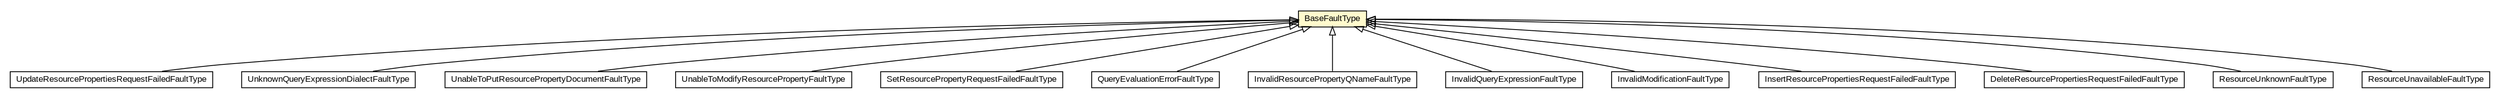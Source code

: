#!/usr/local/bin/dot
#
# Class diagram 
# Generated by UMLGraph version R5_6-24-gf6e263 (http://www.umlgraph.org/)
#

digraph G {
	edge [fontname="arial",fontsize=10,labelfontname="arial",labelfontsize=10];
	node [fontname="arial",fontsize=10,shape=plaintext];
	nodesep=0.25;
	ranksep=0.5;
	// org.oasis_open.docs.wsrf.bf_2.BaseFaultType
	c44194 [label=<<table title="org.oasis_open.docs.wsrf.bf_2.BaseFaultType" border="0" cellborder="1" cellspacing="0" cellpadding="2" port="p" bgcolor="lemonChiffon" href="./BaseFaultType.html">
		<tr><td><table border="0" cellspacing="0" cellpadding="1">
<tr><td align="center" balign="center"> BaseFaultType </td></tr>
		</table></td></tr>
		</table>>, URL="./BaseFaultType.html", fontname="arial", fontcolor="black", fontsize=10.0];
	// org.oasis_open.docs.wsrf.rp_2.UpdateResourcePropertiesRequestFailedFaultType
	c44200 [label=<<table title="org.oasis_open.docs.wsrf.rp_2.UpdateResourcePropertiesRequestFailedFaultType" border="0" cellborder="1" cellspacing="0" cellpadding="2" port="p" href="../rp_2/UpdateResourcePropertiesRequestFailedFaultType.html">
		<tr><td><table border="0" cellspacing="0" cellpadding="1">
<tr><td align="center" balign="center"> UpdateResourcePropertiesRequestFailedFaultType </td></tr>
		</table></td></tr>
		</table>>, URL="../rp_2/UpdateResourcePropertiesRequestFailedFaultType.html", fontname="arial", fontcolor="black", fontsize=10.0];
	// org.oasis_open.docs.wsrf.rp_2.UnknownQueryExpressionDialectFaultType
	c44202 [label=<<table title="org.oasis_open.docs.wsrf.rp_2.UnknownQueryExpressionDialectFaultType" border="0" cellborder="1" cellspacing="0" cellpadding="2" port="p" href="../rp_2/UnknownQueryExpressionDialectFaultType.html">
		<tr><td><table border="0" cellspacing="0" cellpadding="1">
<tr><td align="center" balign="center"> UnknownQueryExpressionDialectFaultType </td></tr>
		</table></td></tr>
		</table>>, URL="../rp_2/UnknownQueryExpressionDialectFaultType.html", fontname="arial", fontcolor="black", fontsize=10.0];
	// org.oasis_open.docs.wsrf.rp_2.UnableToPutResourcePropertyDocumentFaultType
	c44203 [label=<<table title="org.oasis_open.docs.wsrf.rp_2.UnableToPutResourcePropertyDocumentFaultType" border="0" cellborder="1" cellspacing="0" cellpadding="2" port="p" href="../rp_2/UnableToPutResourcePropertyDocumentFaultType.html">
		<tr><td><table border="0" cellspacing="0" cellpadding="1">
<tr><td align="center" balign="center"> UnableToPutResourcePropertyDocumentFaultType </td></tr>
		</table></td></tr>
		</table>>, URL="../rp_2/UnableToPutResourcePropertyDocumentFaultType.html", fontname="arial", fontcolor="black", fontsize=10.0];
	// org.oasis_open.docs.wsrf.rp_2.UnableToModifyResourcePropertyFaultType
	c44204 [label=<<table title="org.oasis_open.docs.wsrf.rp_2.UnableToModifyResourcePropertyFaultType" border="0" cellborder="1" cellspacing="0" cellpadding="2" port="p" href="../rp_2/UnableToModifyResourcePropertyFaultType.html">
		<tr><td><table border="0" cellspacing="0" cellpadding="1">
<tr><td align="center" balign="center"> UnableToModifyResourcePropertyFaultType </td></tr>
		</table></td></tr>
		</table>>, URL="../rp_2/UnableToModifyResourcePropertyFaultType.html", fontname="arial", fontcolor="black", fontsize=10.0];
	// org.oasis_open.docs.wsrf.rp_2.SetResourcePropertyRequestFailedFaultType
	c44205 [label=<<table title="org.oasis_open.docs.wsrf.rp_2.SetResourcePropertyRequestFailedFaultType" border="0" cellborder="1" cellspacing="0" cellpadding="2" port="p" href="../rp_2/SetResourcePropertyRequestFailedFaultType.html">
		<tr><td><table border="0" cellspacing="0" cellpadding="1">
<tr><td align="center" balign="center"> SetResourcePropertyRequestFailedFaultType </td></tr>
		</table></td></tr>
		</table>>, URL="../rp_2/SetResourcePropertyRequestFailedFaultType.html", fontname="arial", fontcolor="black", fontsize=10.0];
	// org.oasis_open.docs.wsrf.rp_2.QueryEvaluationErrorFaultType
	c44216 [label=<<table title="org.oasis_open.docs.wsrf.rp_2.QueryEvaluationErrorFaultType" border="0" cellborder="1" cellspacing="0" cellpadding="2" port="p" href="../rp_2/QueryEvaluationErrorFaultType.html">
		<tr><td><table border="0" cellspacing="0" cellpadding="1">
<tr><td align="center" balign="center"> QueryEvaluationErrorFaultType </td></tr>
		</table></td></tr>
		</table>>, URL="../rp_2/QueryEvaluationErrorFaultType.html", fontname="arial", fontcolor="black", fontsize=10.0];
	// org.oasis_open.docs.wsrf.rp_2.InvalidResourcePropertyQNameFaultType
	c44220 [label=<<table title="org.oasis_open.docs.wsrf.rp_2.InvalidResourcePropertyQNameFaultType" border="0" cellborder="1" cellspacing="0" cellpadding="2" port="p" href="../rp_2/InvalidResourcePropertyQNameFaultType.html">
		<tr><td><table border="0" cellspacing="0" cellpadding="1">
<tr><td align="center" balign="center"> InvalidResourcePropertyQNameFaultType </td></tr>
		</table></td></tr>
		</table>>, URL="../rp_2/InvalidResourcePropertyQNameFaultType.html", fontname="arial", fontcolor="black", fontsize=10.0];
	// org.oasis_open.docs.wsrf.rp_2.InvalidQueryExpressionFaultType
	c44221 [label=<<table title="org.oasis_open.docs.wsrf.rp_2.InvalidQueryExpressionFaultType" border="0" cellborder="1" cellspacing="0" cellpadding="2" port="p" href="../rp_2/InvalidQueryExpressionFaultType.html">
		<tr><td><table border="0" cellspacing="0" cellpadding="1">
<tr><td align="center" balign="center"> InvalidQueryExpressionFaultType </td></tr>
		</table></td></tr>
		</table>>, URL="../rp_2/InvalidQueryExpressionFaultType.html", fontname="arial", fontcolor="black", fontsize=10.0];
	// org.oasis_open.docs.wsrf.rp_2.InvalidModificationFaultType
	c44222 [label=<<table title="org.oasis_open.docs.wsrf.rp_2.InvalidModificationFaultType" border="0" cellborder="1" cellspacing="0" cellpadding="2" port="p" href="../rp_2/InvalidModificationFaultType.html">
		<tr><td><table border="0" cellspacing="0" cellpadding="1">
<tr><td align="center" balign="center"> InvalidModificationFaultType </td></tr>
		</table></td></tr>
		</table>>, URL="../rp_2/InvalidModificationFaultType.html", fontname="arial", fontcolor="black", fontsize=10.0];
	// org.oasis_open.docs.wsrf.rp_2.InsertResourcePropertiesRequestFailedFaultType
	c44225 [label=<<table title="org.oasis_open.docs.wsrf.rp_2.InsertResourcePropertiesRequestFailedFaultType" border="0" cellborder="1" cellspacing="0" cellpadding="2" port="p" href="../rp_2/InsertResourcePropertiesRequestFailedFaultType.html">
		<tr><td><table border="0" cellspacing="0" cellpadding="1">
<tr><td align="center" balign="center"> InsertResourcePropertiesRequestFailedFaultType </td></tr>
		</table></td></tr>
		</table>>, URL="../rp_2/InsertResourcePropertiesRequestFailedFaultType.html", fontname="arial", fontcolor="black", fontsize=10.0];
	// org.oasis_open.docs.wsrf.rp_2.DeleteResourcePropertiesRequestFailedFaultType
	c44233 [label=<<table title="org.oasis_open.docs.wsrf.rp_2.DeleteResourcePropertiesRequestFailedFaultType" border="0" cellborder="1" cellspacing="0" cellpadding="2" port="p" href="../rp_2/DeleteResourcePropertiesRequestFailedFaultType.html">
		<tr><td><table border="0" cellspacing="0" cellpadding="1">
<tr><td align="center" balign="center"> DeleteResourcePropertiesRequestFailedFaultType </td></tr>
		</table></td></tr>
		</table>>, URL="../rp_2/DeleteResourcePropertiesRequestFailedFaultType.html", fontname="arial", fontcolor="black", fontsize=10.0];
	// org.oasis_open.docs.wsrf.r_2.ResourceUnknownFaultType
	c44235 [label=<<table title="org.oasis_open.docs.wsrf.r_2.ResourceUnknownFaultType" border="0" cellborder="1" cellspacing="0" cellpadding="2" port="p" href="../r_2/ResourceUnknownFaultType.html">
		<tr><td><table border="0" cellspacing="0" cellpadding="1">
<tr><td align="center" balign="center"> ResourceUnknownFaultType </td></tr>
		</table></td></tr>
		</table>>, URL="../r_2/ResourceUnknownFaultType.html", fontname="arial", fontcolor="black", fontsize=10.0];
	// org.oasis_open.docs.wsrf.r_2.ResourceUnavailableFaultType
	c44236 [label=<<table title="org.oasis_open.docs.wsrf.r_2.ResourceUnavailableFaultType" border="0" cellborder="1" cellspacing="0" cellpadding="2" port="p" href="../r_2/ResourceUnavailableFaultType.html">
		<tr><td><table border="0" cellspacing="0" cellpadding="1">
<tr><td align="center" balign="center"> ResourceUnavailableFaultType </td></tr>
		</table></td></tr>
		</table>>, URL="../r_2/ResourceUnavailableFaultType.html", fontname="arial", fontcolor="black", fontsize=10.0];
	//org.oasis_open.docs.wsrf.rp_2.UpdateResourcePropertiesRequestFailedFaultType extends org.oasis_open.docs.wsrf.bf_2.BaseFaultType
	c44194:p -> c44200:p [dir=back,arrowtail=empty];
	//org.oasis_open.docs.wsrf.rp_2.UnknownQueryExpressionDialectFaultType extends org.oasis_open.docs.wsrf.bf_2.BaseFaultType
	c44194:p -> c44202:p [dir=back,arrowtail=empty];
	//org.oasis_open.docs.wsrf.rp_2.UnableToPutResourcePropertyDocumentFaultType extends org.oasis_open.docs.wsrf.bf_2.BaseFaultType
	c44194:p -> c44203:p [dir=back,arrowtail=empty];
	//org.oasis_open.docs.wsrf.rp_2.UnableToModifyResourcePropertyFaultType extends org.oasis_open.docs.wsrf.bf_2.BaseFaultType
	c44194:p -> c44204:p [dir=back,arrowtail=empty];
	//org.oasis_open.docs.wsrf.rp_2.SetResourcePropertyRequestFailedFaultType extends org.oasis_open.docs.wsrf.bf_2.BaseFaultType
	c44194:p -> c44205:p [dir=back,arrowtail=empty];
	//org.oasis_open.docs.wsrf.rp_2.QueryEvaluationErrorFaultType extends org.oasis_open.docs.wsrf.bf_2.BaseFaultType
	c44194:p -> c44216:p [dir=back,arrowtail=empty];
	//org.oasis_open.docs.wsrf.rp_2.InvalidResourcePropertyQNameFaultType extends org.oasis_open.docs.wsrf.bf_2.BaseFaultType
	c44194:p -> c44220:p [dir=back,arrowtail=empty];
	//org.oasis_open.docs.wsrf.rp_2.InvalidQueryExpressionFaultType extends org.oasis_open.docs.wsrf.bf_2.BaseFaultType
	c44194:p -> c44221:p [dir=back,arrowtail=empty];
	//org.oasis_open.docs.wsrf.rp_2.InvalidModificationFaultType extends org.oasis_open.docs.wsrf.bf_2.BaseFaultType
	c44194:p -> c44222:p [dir=back,arrowtail=empty];
	//org.oasis_open.docs.wsrf.rp_2.InsertResourcePropertiesRequestFailedFaultType extends org.oasis_open.docs.wsrf.bf_2.BaseFaultType
	c44194:p -> c44225:p [dir=back,arrowtail=empty];
	//org.oasis_open.docs.wsrf.rp_2.DeleteResourcePropertiesRequestFailedFaultType extends org.oasis_open.docs.wsrf.bf_2.BaseFaultType
	c44194:p -> c44233:p [dir=back,arrowtail=empty];
	//org.oasis_open.docs.wsrf.r_2.ResourceUnknownFaultType extends org.oasis_open.docs.wsrf.bf_2.BaseFaultType
	c44194:p -> c44235:p [dir=back,arrowtail=empty];
	//org.oasis_open.docs.wsrf.r_2.ResourceUnavailableFaultType extends org.oasis_open.docs.wsrf.bf_2.BaseFaultType
	c44194:p -> c44236:p [dir=back,arrowtail=empty];
}

